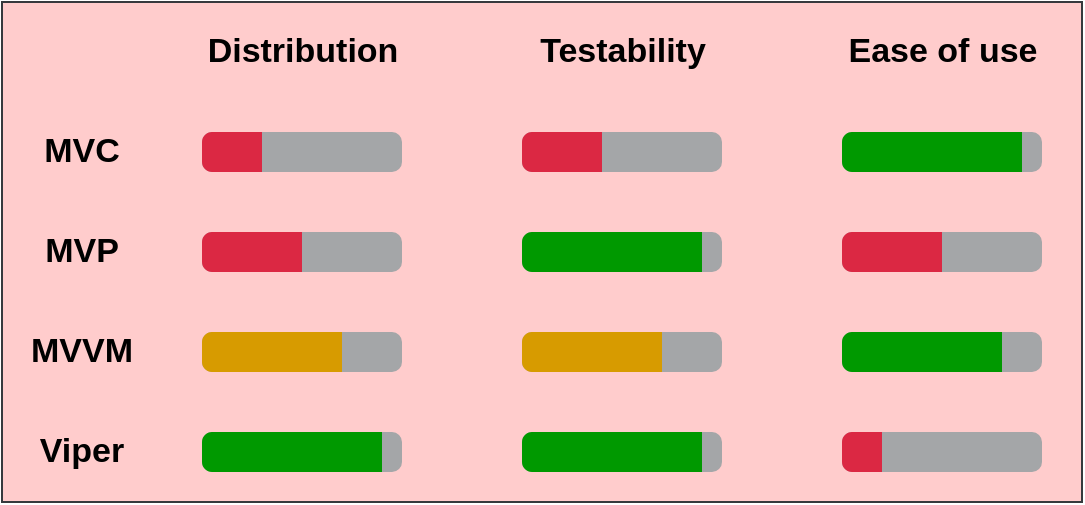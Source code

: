 <mxfile version="24.1.0" type="device">
  <diagram name="Page-1" id="4sDA6xRfUCxDiQKRgVZZ">
    <mxGraphModel dx="580" dy="567" grid="1" gridSize="10" guides="1" tooltips="1" connect="1" arrows="1" fold="1" page="1" pageScale="1" pageWidth="850" pageHeight="1100" math="0" shadow="0">
      <root>
        <mxCell id="0" />
        <mxCell id="1" parent="0" />
        <mxCell id="9KsCnpbd_s_kYPgbnoqF-24" value="" style="rounded=0;whiteSpace=wrap;html=1;fillColor=#ffcccc;strokeColor=#36393d;" vertex="1" parent="1">
          <mxGeometry x="290" y="440" width="540" height="250" as="geometry" />
        </mxCell>
        <mxCell id="9KsCnpbd_s_kYPgbnoqF-1" value="MVC" style="text;html=1;align=center;verticalAlign=middle;whiteSpace=wrap;rounded=0;fontSize=17;fontStyle=1" vertex="1" parent="1">
          <mxGeometry x="300" y="500" width="60" height="30" as="geometry" />
        </mxCell>
        <mxCell id="9KsCnpbd_s_kYPgbnoqF-2" value="MVP" style="text;html=1;align=center;verticalAlign=middle;whiteSpace=wrap;rounded=0;fontSize=17;fontStyle=1" vertex="1" parent="1">
          <mxGeometry x="300" y="550" width="60" height="30" as="geometry" />
        </mxCell>
        <mxCell id="9KsCnpbd_s_kYPgbnoqF-3" value="MVVM" style="text;html=1;align=center;verticalAlign=middle;whiteSpace=wrap;rounded=0;fontSize=17;fontStyle=1" vertex="1" parent="1">
          <mxGeometry x="300" y="600" width="60" height="30" as="geometry" />
        </mxCell>
        <mxCell id="9KsCnpbd_s_kYPgbnoqF-4" value="Viper" style="text;html=1;align=center;verticalAlign=middle;whiteSpace=wrap;rounded=0;fontSize=17;fontStyle=1" vertex="1" parent="1">
          <mxGeometry x="300" y="650" width="60" height="30" as="geometry" />
        </mxCell>
        <mxCell id="9KsCnpbd_s_kYPgbnoqF-18" value="" style="html=1;shadow=0;dashed=0;shape=mxgraph.bootstrap.rrect;rSize=5;fillColor=#A4A6A8;strokeColor=none;" vertex="1" parent="1">
          <mxGeometry x="390" y="505" width="100" height="20" as="geometry" />
        </mxCell>
        <mxCell id="9KsCnpbd_s_kYPgbnoqF-19" value="" style="html=1;shadow=0;dashed=0;shape=mxgraph.bootstrap.leftButton;rSize=5;fillColor=#DB2843;strokeColor=none;resizeHeight=1;" vertex="1" parent="9KsCnpbd_s_kYPgbnoqF-18">
          <mxGeometry width="30" height="20" relative="1" as="geometry" />
        </mxCell>
        <mxCell id="9KsCnpbd_s_kYPgbnoqF-20" value="Distribution" style="text;html=1;align=center;verticalAlign=middle;resizable=0;points=[];autosize=1;strokeColor=none;fillColor=none;fontSize=17;fontStyle=1" vertex="1" parent="1">
          <mxGeometry x="385" y="450" width="110" height="30" as="geometry" />
        </mxCell>
        <mxCell id="9KsCnpbd_s_kYPgbnoqF-21" value="Testability" style="text;html=1;align=center;verticalAlign=middle;resizable=0;points=[];autosize=1;strokeColor=none;fillColor=none;fontSize=17;fontStyle=1" vertex="1" parent="1">
          <mxGeometry x="550" y="450" width="100" height="30" as="geometry" />
        </mxCell>
        <mxCell id="9KsCnpbd_s_kYPgbnoqF-22" value="Ease of use" style="text;html=1;align=center;verticalAlign=middle;resizable=0;points=[];autosize=1;strokeColor=none;fillColor=none;fontSize=17;fontStyle=1" vertex="1" parent="1">
          <mxGeometry x="705" y="450" width="110" height="30" as="geometry" />
        </mxCell>
        <mxCell id="9KsCnpbd_s_kYPgbnoqF-25" value="" style="html=1;shadow=0;dashed=0;shape=mxgraph.bootstrap.rrect;rSize=5;fillColor=#A4A6A8;strokeColor=none;" vertex="1" parent="1">
          <mxGeometry x="390" y="555" width="100" height="20" as="geometry" />
        </mxCell>
        <mxCell id="9KsCnpbd_s_kYPgbnoqF-26" value="" style="html=1;shadow=0;dashed=0;shape=mxgraph.bootstrap.leftButton;rSize=5;fillColor=#DB2843;strokeColor=none;resizeHeight=1;" vertex="1" parent="9KsCnpbd_s_kYPgbnoqF-25">
          <mxGeometry width="50" height="20" relative="1" as="geometry" />
        </mxCell>
        <mxCell id="9KsCnpbd_s_kYPgbnoqF-27" value="" style="html=1;shadow=0;dashed=0;shape=mxgraph.bootstrap.rrect;rSize=5;fillColor=#A4A6A8;strokeColor=none;" vertex="1" parent="1">
          <mxGeometry x="390" y="605" width="100" height="20" as="geometry" />
        </mxCell>
        <mxCell id="9KsCnpbd_s_kYPgbnoqF-28" value="" style="html=1;shadow=0;dashed=0;shape=mxgraph.bootstrap.leftButton;rSize=5;fillColor=#D79B00;strokeColor=none;resizeHeight=1;" vertex="1" parent="9KsCnpbd_s_kYPgbnoqF-27">
          <mxGeometry width="70" height="20" relative="1" as="geometry" />
        </mxCell>
        <mxCell id="9KsCnpbd_s_kYPgbnoqF-29" value="" style="html=1;shadow=0;dashed=0;shape=mxgraph.bootstrap.rrect;rSize=5;fillColor=#A4A6A8;strokeColor=none;" vertex="1" parent="1">
          <mxGeometry x="390" y="655" width="100" height="20" as="geometry" />
        </mxCell>
        <mxCell id="9KsCnpbd_s_kYPgbnoqF-30" value="" style="html=1;shadow=0;dashed=0;shape=mxgraph.bootstrap.leftButton;rSize=5;fillColor=#009900;strokeColor=none;resizeHeight=1;" vertex="1" parent="9KsCnpbd_s_kYPgbnoqF-29">
          <mxGeometry width="90" height="20" relative="1" as="geometry" />
        </mxCell>
        <mxCell id="9KsCnpbd_s_kYPgbnoqF-31" value="" style="html=1;shadow=0;dashed=0;shape=mxgraph.bootstrap.rrect;rSize=5;fillColor=#A4A6A8;strokeColor=none;" vertex="1" parent="1">
          <mxGeometry x="550" y="505" width="100" height="20" as="geometry" />
        </mxCell>
        <mxCell id="9KsCnpbd_s_kYPgbnoqF-32" value="" style="html=1;shadow=0;dashed=0;shape=mxgraph.bootstrap.leftButton;rSize=5;fillColor=#DB2843;strokeColor=none;resizeHeight=1;" vertex="1" parent="9KsCnpbd_s_kYPgbnoqF-31">
          <mxGeometry width="40" height="20" relative="1" as="geometry" />
        </mxCell>
        <mxCell id="9KsCnpbd_s_kYPgbnoqF-33" value="" style="html=1;shadow=0;dashed=0;shape=mxgraph.bootstrap.rrect;rSize=5;fillColor=#A4A6A8;strokeColor=none;" vertex="1" parent="1">
          <mxGeometry x="550" y="555" width="100" height="20" as="geometry" />
        </mxCell>
        <mxCell id="9KsCnpbd_s_kYPgbnoqF-34" value="" style="html=1;shadow=0;dashed=0;shape=mxgraph.bootstrap.leftButton;rSize=5;fillColor=#009900;strokeColor=none;resizeHeight=1;" vertex="1" parent="9KsCnpbd_s_kYPgbnoqF-33">
          <mxGeometry width="90" height="20" relative="1" as="geometry" />
        </mxCell>
        <mxCell id="9KsCnpbd_s_kYPgbnoqF-35" value="" style="html=1;shadow=0;dashed=0;shape=mxgraph.bootstrap.rrect;rSize=5;fillColor=#A4A6A8;strokeColor=none;" vertex="1" parent="1">
          <mxGeometry x="550" y="605" width="100" height="20" as="geometry" />
        </mxCell>
        <mxCell id="9KsCnpbd_s_kYPgbnoqF-36" value="" style="html=1;shadow=0;dashed=0;shape=mxgraph.bootstrap.leftButton;rSize=5;fillColor=#D79B00;strokeColor=none;resizeHeight=1;" vertex="1" parent="9KsCnpbd_s_kYPgbnoqF-35">
          <mxGeometry width="70" height="20" relative="1" as="geometry" />
        </mxCell>
        <mxCell id="9KsCnpbd_s_kYPgbnoqF-37" value="" style="html=1;shadow=0;dashed=0;shape=mxgraph.bootstrap.rrect;rSize=5;fillColor=#A4A6A8;strokeColor=none;" vertex="1" parent="1">
          <mxGeometry x="550" y="655" width="100" height="20" as="geometry" />
        </mxCell>
        <mxCell id="9KsCnpbd_s_kYPgbnoqF-38" value="" style="html=1;shadow=0;dashed=0;shape=mxgraph.bootstrap.leftButton;rSize=5;fillColor=#009900;strokeColor=none;resizeHeight=1;" vertex="1" parent="9KsCnpbd_s_kYPgbnoqF-37">
          <mxGeometry width="90" height="20" relative="1" as="geometry" />
        </mxCell>
        <mxCell id="9KsCnpbd_s_kYPgbnoqF-39" value="" style="html=1;shadow=0;dashed=0;shape=mxgraph.bootstrap.rrect;rSize=5;fillColor=#A4A6A8;strokeColor=none;" vertex="1" parent="1">
          <mxGeometry x="710" y="505" width="100" height="20" as="geometry" />
        </mxCell>
        <mxCell id="9KsCnpbd_s_kYPgbnoqF-40" value="" style="html=1;shadow=0;dashed=0;shape=mxgraph.bootstrap.leftButton;rSize=5;fillColor=#009900;strokeColor=none;resizeHeight=1;" vertex="1" parent="9KsCnpbd_s_kYPgbnoqF-39">
          <mxGeometry width="90" height="20" relative="1" as="geometry" />
        </mxCell>
        <mxCell id="9KsCnpbd_s_kYPgbnoqF-41" value="" style="html=1;shadow=0;dashed=0;shape=mxgraph.bootstrap.rrect;rSize=5;fillColor=#A4A6A8;strokeColor=none;" vertex="1" parent="1">
          <mxGeometry x="710" y="555" width="100" height="20" as="geometry" />
        </mxCell>
        <mxCell id="9KsCnpbd_s_kYPgbnoqF-42" value="" style="html=1;shadow=0;dashed=0;shape=mxgraph.bootstrap.leftButton;rSize=5;fillColor=#DB2843;strokeColor=none;resizeHeight=1;" vertex="1" parent="9KsCnpbd_s_kYPgbnoqF-41">
          <mxGeometry width="50" height="20" relative="1" as="geometry" />
        </mxCell>
        <mxCell id="9KsCnpbd_s_kYPgbnoqF-43" value="" style="html=1;shadow=0;dashed=0;shape=mxgraph.bootstrap.rrect;rSize=5;fillColor=#A4A6A8;strokeColor=none;" vertex="1" parent="1">
          <mxGeometry x="710" y="605" width="100" height="20" as="geometry" />
        </mxCell>
        <mxCell id="9KsCnpbd_s_kYPgbnoqF-44" value="" style="html=1;shadow=0;dashed=0;shape=mxgraph.bootstrap.leftButton;rSize=5;fillColor=#009900;strokeColor=none;resizeHeight=1;" vertex="1" parent="9KsCnpbd_s_kYPgbnoqF-43">
          <mxGeometry width="80" height="20" relative="1" as="geometry" />
        </mxCell>
        <mxCell id="9KsCnpbd_s_kYPgbnoqF-45" value="" style="html=1;shadow=0;dashed=0;shape=mxgraph.bootstrap.rrect;rSize=5;fillColor=#A4A6A8;strokeColor=none;" vertex="1" parent="1">
          <mxGeometry x="710" y="655" width="100" height="20" as="geometry" />
        </mxCell>
        <mxCell id="9KsCnpbd_s_kYPgbnoqF-46" value="" style="html=1;shadow=0;dashed=0;shape=mxgraph.bootstrap.leftButton;rSize=5;fillColor=#DB2843;strokeColor=none;resizeHeight=1;" vertex="1" parent="9KsCnpbd_s_kYPgbnoqF-45">
          <mxGeometry width="20" height="20" relative="1" as="geometry" />
        </mxCell>
      </root>
    </mxGraphModel>
  </diagram>
</mxfile>
